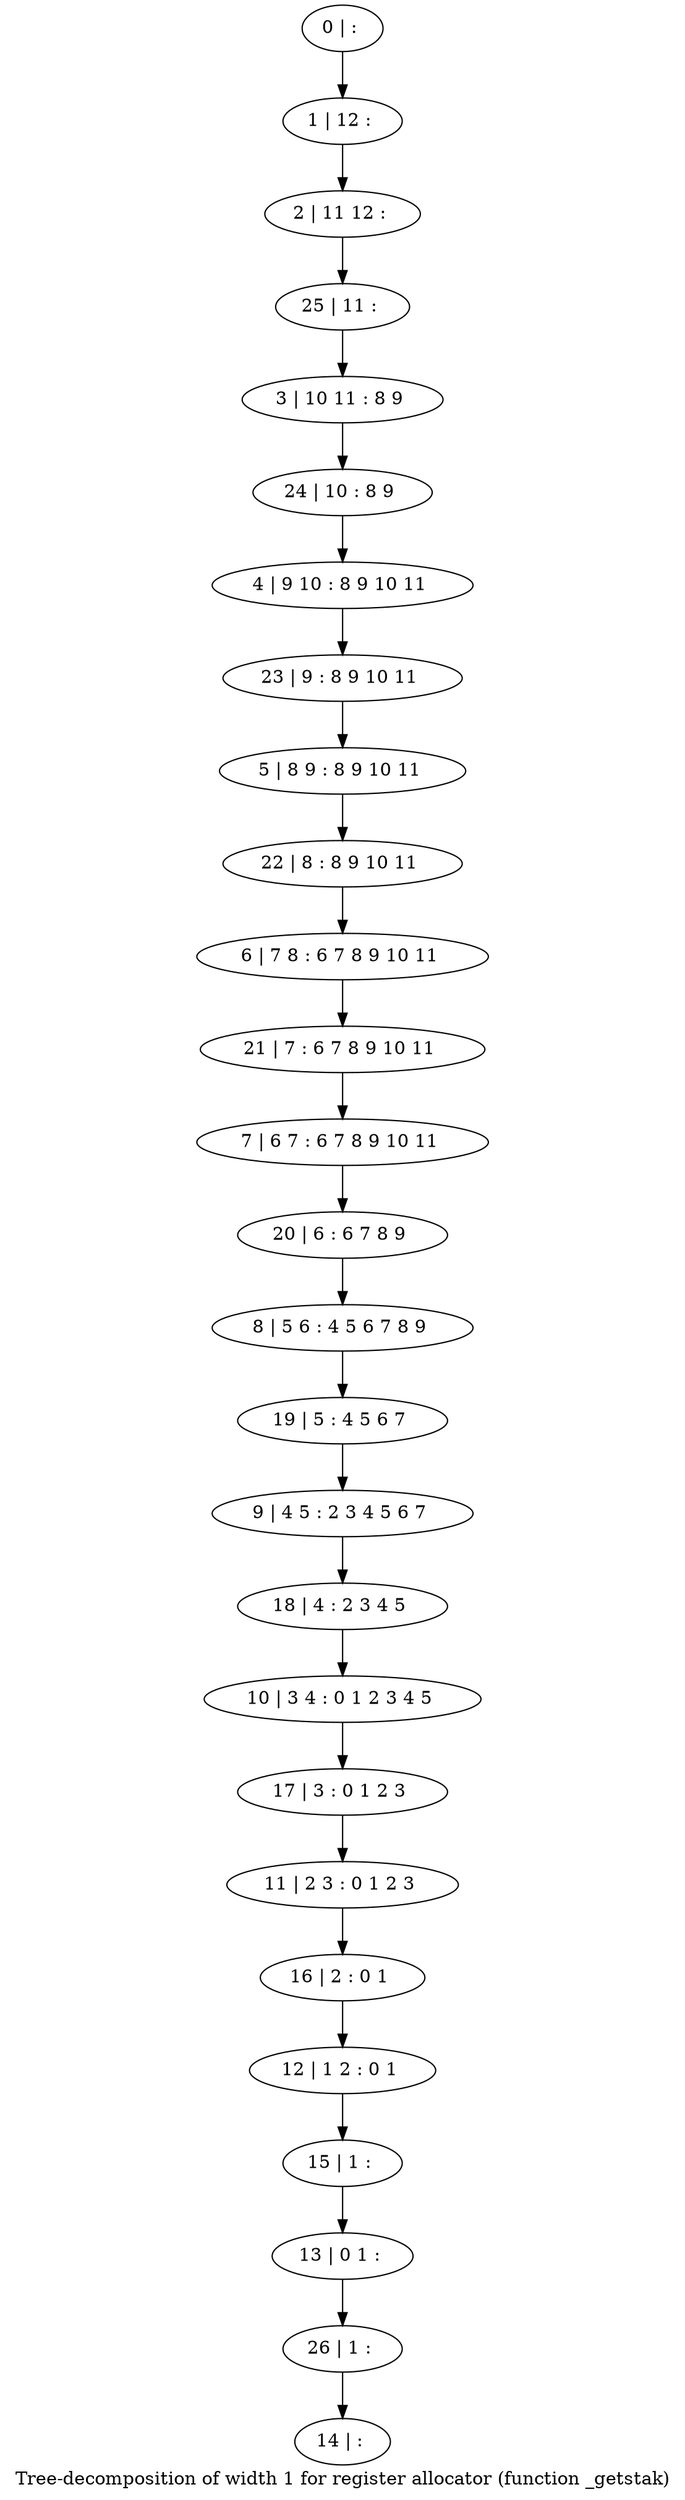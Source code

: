 digraph G {
graph [label="Tree-decomposition of width 1 for register allocator (function _getstak)"]
0[label="0 | : "];
1[label="1 | 12 : "];
2[label="2 | 11 12 : "];
3[label="3 | 10 11 : 8 9 "];
4[label="4 | 9 10 : 8 9 10 11 "];
5[label="5 | 8 9 : 8 9 10 11 "];
6[label="6 | 7 8 : 6 7 8 9 10 11 "];
7[label="7 | 6 7 : 6 7 8 9 10 11 "];
8[label="8 | 5 6 : 4 5 6 7 8 9 "];
9[label="9 | 4 5 : 2 3 4 5 6 7 "];
10[label="10 | 3 4 : 0 1 2 3 4 5 "];
11[label="11 | 2 3 : 0 1 2 3 "];
12[label="12 | 1 2 : 0 1 "];
13[label="13 | 0 1 : "];
14[label="14 | : "];
15[label="15 | 1 : "];
16[label="16 | 2 : 0 1 "];
17[label="17 | 3 : 0 1 2 3 "];
18[label="18 | 4 : 2 3 4 5 "];
19[label="19 | 5 : 4 5 6 7 "];
20[label="20 | 6 : 6 7 8 9 "];
21[label="21 | 7 : 6 7 8 9 10 11 "];
22[label="22 | 8 : 8 9 10 11 "];
23[label="23 | 9 : 8 9 10 11 "];
24[label="24 | 10 : 8 9 "];
25[label="25 | 11 : "];
26[label="26 | 1 : "];
0->1 ;
1->2 ;
15->13 ;
12->15 ;
16->12 ;
11->16 ;
17->11 ;
10->17 ;
18->10 ;
9->18 ;
19->9 ;
8->19 ;
20->8 ;
7->20 ;
21->7 ;
6->21 ;
22->6 ;
5->22 ;
23->5 ;
4->23 ;
24->4 ;
3->24 ;
25->3 ;
2->25 ;
26->14 ;
13->26 ;
}
